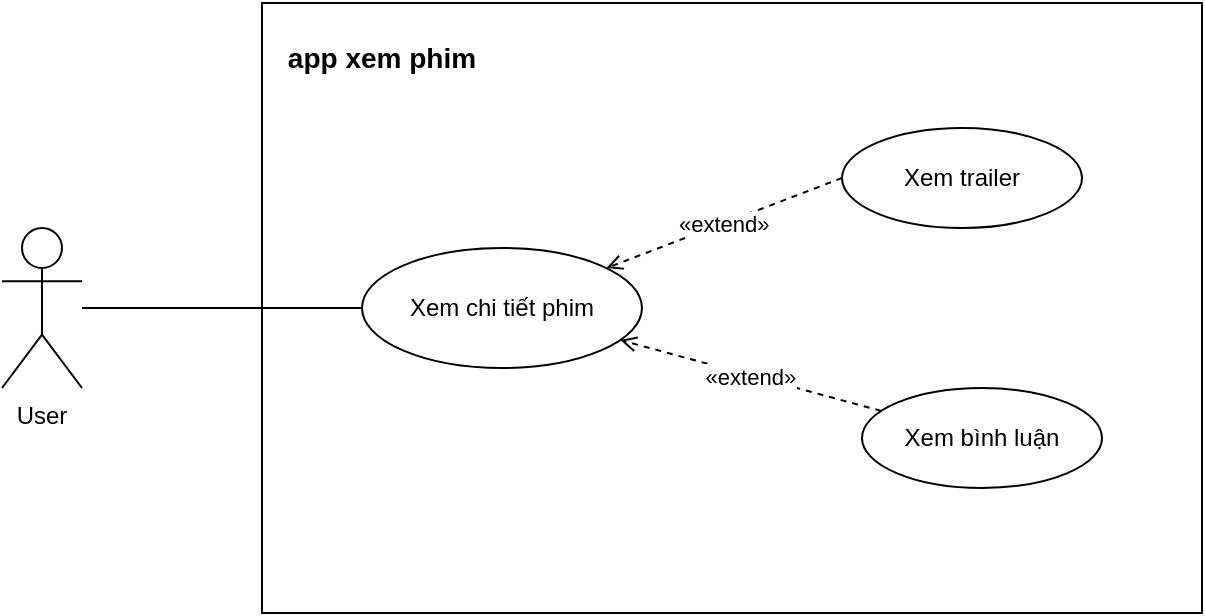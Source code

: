 <mxfile version="28.2.8">
  <diagram id="use_case_diagram" name="Use Case Diagram">
    <mxGraphModel dx="1213" dy="828" grid="1" gridSize="10" guides="1" tooltips="1" connect="1" arrows="1" fold="1" page="1" pageScale="1" pageWidth="827" pageHeight="1169" math="0" shadow="0">
      <root>
        <mxCell id="0" />
        <mxCell id="1" parent="0" />
        <mxCell id="rkNO9EsD8ZmXl_RMkuSH-8" value="" style="rounded=0;whiteSpace=wrap;html=1;glass=0;shadow=0;fillColor=default;direction=west;" parent="1" vertex="1">
          <mxGeometry x="210" y="37.5" width="470" height="305" as="geometry" />
        </mxCell>
        <mxCell id="2" value="User" style="shape=umlActor;verticalLabelPosition=bottom;verticalAlign=top;" parent="1" vertex="1">
          <mxGeometry x="80" y="150" width="40" height="80" as="geometry" />
        </mxCell>
        <mxCell id="3" value="Xem chi tiết phim" style="ellipse;whiteSpace=wrap;html=1;" parent="1" vertex="1">
          <mxGeometry x="260" y="160" width="140" height="60" as="geometry" />
        </mxCell>
        <mxCell id="4" value="Xem trailer" style="ellipse;whiteSpace=wrap;html=1;" parent="1" vertex="1">
          <mxGeometry x="500" y="100" width="120" height="50" as="geometry" />
        </mxCell>
        <mxCell id="5" value="Xem bình luận" style="ellipse;whiteSpace=wrap;html=1;" parent="1" vertex="1">
          <mxGeometry x="510" y="230" width="120" height="50" as="geometry" />
        </mxCell>
        <mxCell id="6" value="" style="endArrow=none;" parent="1" source="2" target="3" edge="1">
          <mxGeometry relative="1" as="geometry" />
        </mxCell>
        <mxCell id="7" value="«extend»" style="endArrow=open;dashed=1;exitX=0;exitY=0.5;exitDx=0;exitDy=0;" parent="1" source="4" target="3" edge="1">
          <mxGeometry relative="1" as="geometry" />
        </mxCell>
        <mxCell id="8" value="«extend»" style="endArrow=open;dashed=1;" parent="1" source="5" target="3" edge="1">
          <mxGeometry relative="1" as="geometry" />
        </mxCell>
        <mxCell id="rkNO9EsD8ZmXl_RMkuSH-15" value="&lt;font style=&quot;font-size: 14px;&quot;&gt;&lt;b&gt;app xem phim&lt;/b&gt;&lt;/font&gt;" style="text;html=1;whiteSpace=wrap;strokeColor=none;fillColor=none;align=center;verticalAlign=middle;rounded=0;" parent="1" vertex="1">
          <mxGeometry x="220" y="50" width="100" height="30" as="geometry" />
        </mxCell>
      </root>
    </mxGraphModel>
  </diagram>
</mxfile>
